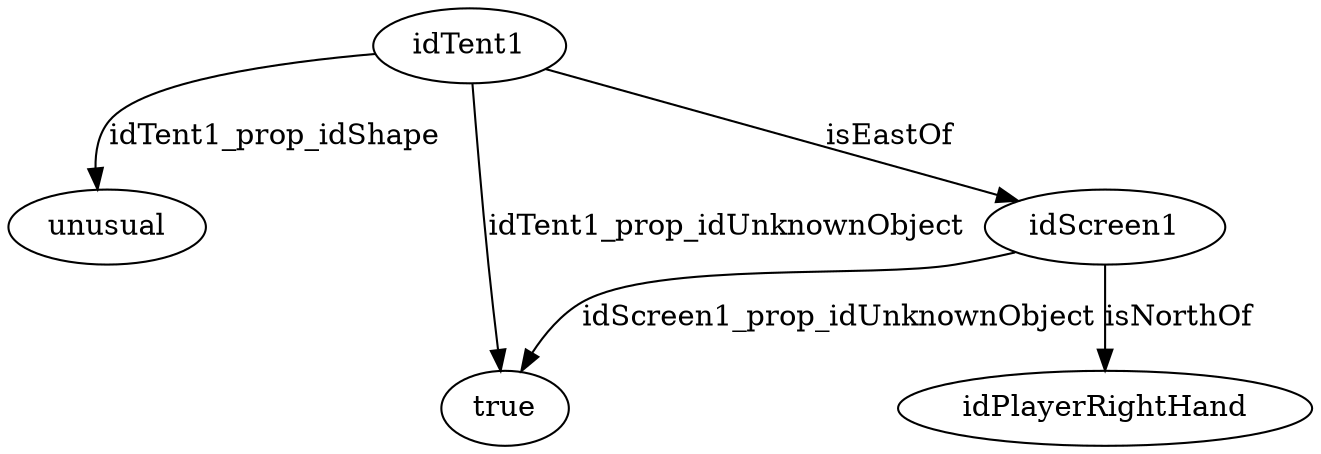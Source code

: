 strict digraph  {
idTent1 [node_type=entity_node, root=root];
unusual;
true;
idScreen1;
idPlayerRightHand;
idTent1 -> unusual  [edge_type=property, label=idTent1_prop_idShape];
idTent1 -> true  [edge_type=property, label=idTent1_prop_idUnknownObject];
idTent1 -> idScreen1  [edge_type=relationship, label=isEastOf];
idScreen1 -> true  [edge_type=property, label=idScreen1_prop_idUnknownObject];
idScreen1 -> idPlayerRightHand  [edge_type=relationship, label=isNorthOf];
}
